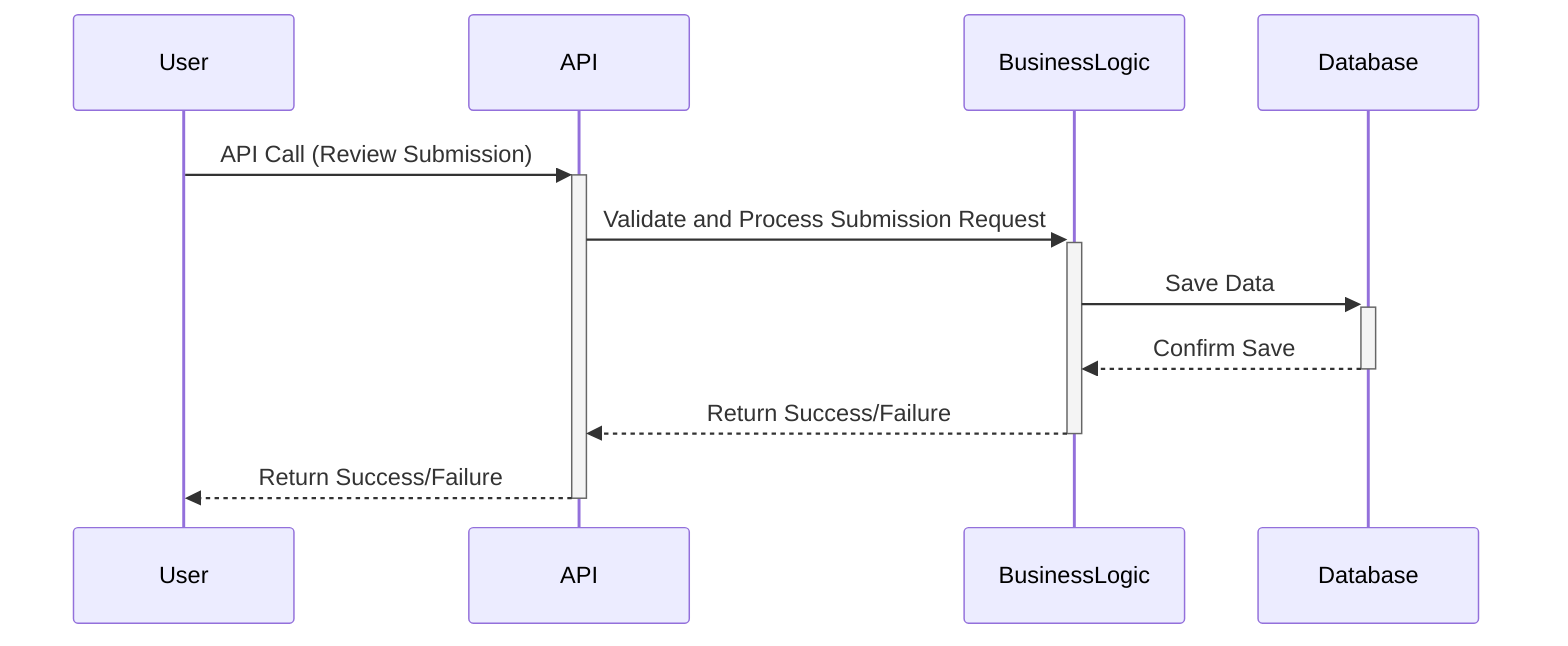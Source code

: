 ---
config:
  theme: default
---
sequenceDiagram
participant User
participant API
participant BusinessLogic
participant Database
User->>+API: API Call (Review Submission)
API->>+BusinessLogic: Validate and Process Submission Request
BusinessLogic->>+Database: Save Data
Database-->>-BusinessLogic: Confirm Save
BusinessLogic-->>-API: Return Success/Failure
API-->>-User: Return Success/Failure